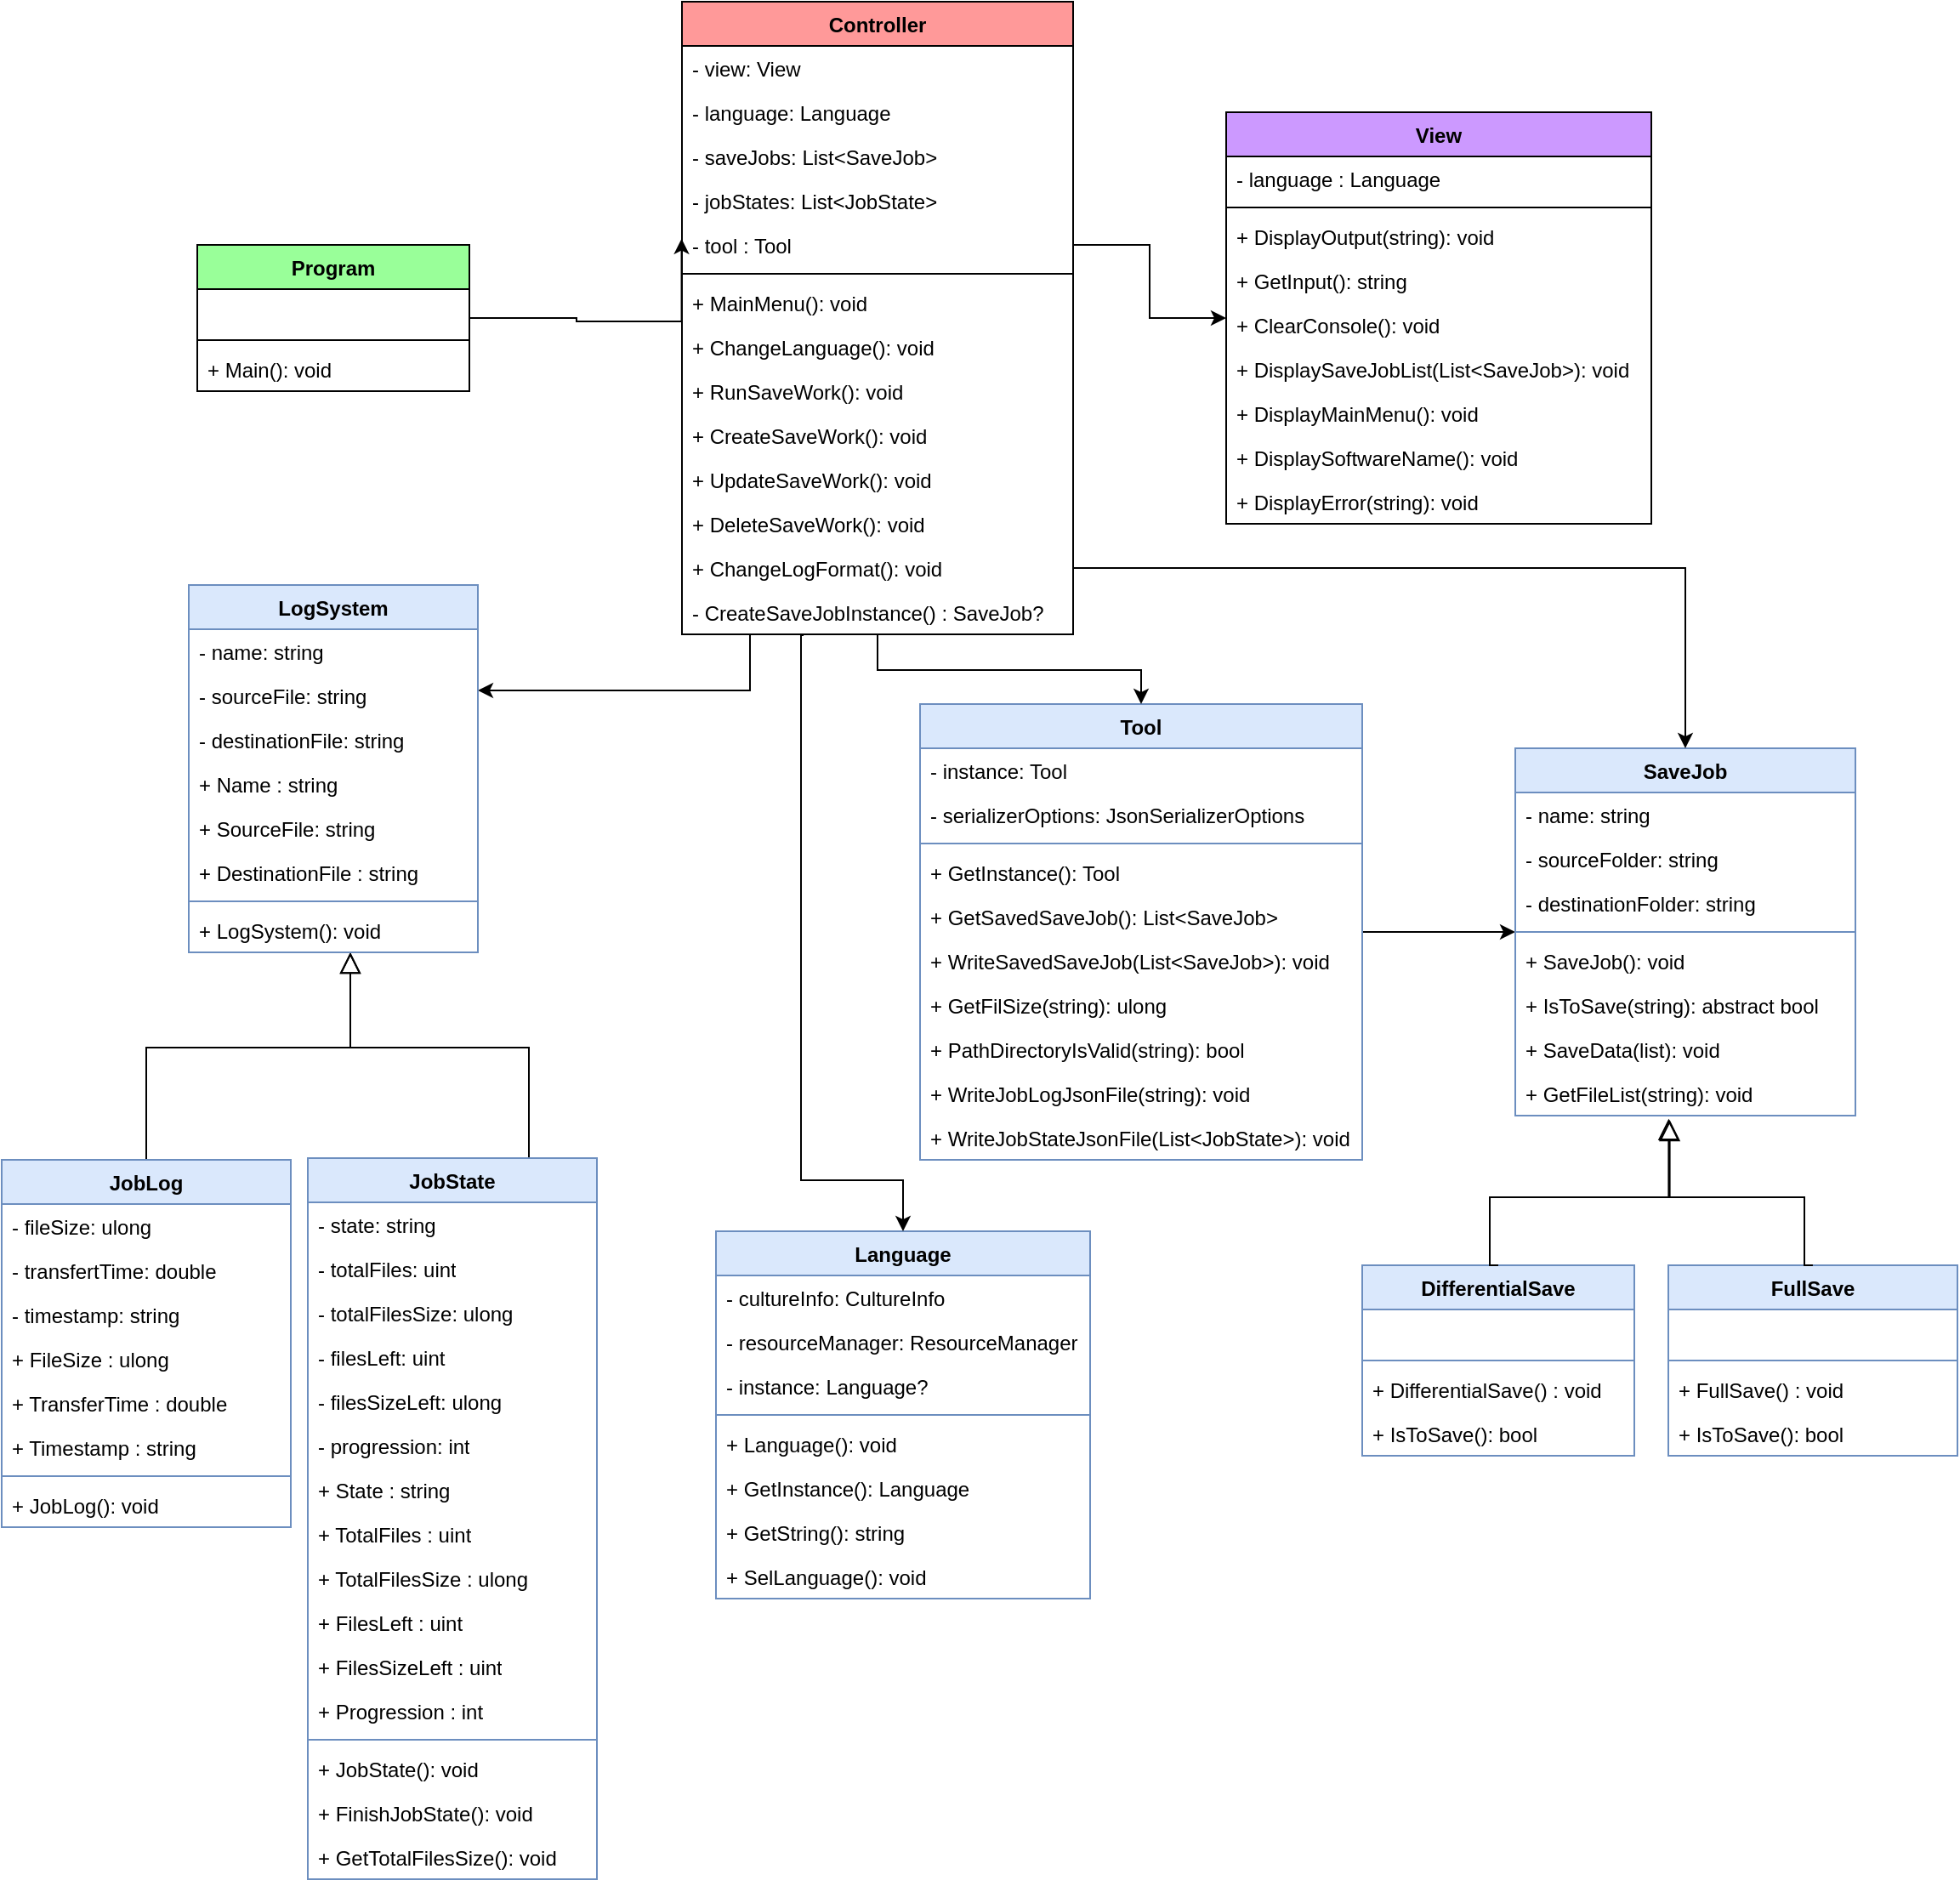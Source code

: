 <mxfile version="13.9.9" type="device"><diagram name="Page-1" id="JpAXCu7zVkkuIFzoFmwY"><mxGraphModel dx="1284" dy="2583" grid="1" gridSize="10" guides="1" tooltips="1" connect="1" arrows="1" fold="1" page="1" pageScale="1" pageWidth="850" pageHeight="1100" background="#ffffff" math="0" shadow="0"><root><mxCell id="0"/><mxCell id="1" parent="0"/><mxCell id="ZHurtE1o14573rXHyOl8-34" style="edgeStyle=orthogonalEdgeStyle;rounded=0;orthogonalLoop=1;jettySize=auto;html=1;" parent="1" source="9h0jhmqFwY3-lsfX3baY-117" target="9h0jhmqFwY3-lsfX3baY-132" edge="1"><mxGeometry relative="1" as="geometry"/></mxCell><mxCell id="9h0jhmqFwY3-lsfX3baY-117" value="Tool" style="swimlane;fontStyle=1;align=center;verticalAlign=top;childLayout=stackLayout;horizontal=1;startSize=26;horizontalStack=0;resizeParent=1;resizeParentMax=0;resizeLast=0;collapsible=1;marginBottom=0;whiteSpace=wrap;html=1;fillColor=#dae8fc;strokeColor=#6c8ebf;" parent="1" vertex="1"><mxGeometry x="20" y="-713" width="260" height="268" as="geometry"/></mxCell><mxCell id="9h0jhmqFwY3-lsfX3baY-118" value="- instance: Tool" style="text;strokeColor=none;fillColor=none;align=left;verticalAlign=top;spacingLeft=4;spacingRight=4;overflow=hidden;rotatable=0;points=[[0,0.5],[1,0.5]];portConstraint=eastwest;whiteSpace=wrap;html=1;" parent="9h0jhmqFwY3-lsfX3baY-117" vertex="1"><mxGeometry y="26" width="260" height="26" as="geometry"/></mxCell><mxCell id="RYi8Cet0vfq_ybAS0l3G-27" value="- serializerOptions: JsonSerializerOptions&amp;nbsp;" style="text;strokeColor=none;fillColor=none;align=left;verticalAlign=top;spacingLeft=4;spacingRight=4;overflow=hidden;rotatable=0;points=[[0,0.5],[1,0.5]];portConstraint=eastwest;whiteSpace=wrap;html=1;" parent="9h0jhmqFwY3-lsfX3baY-117" vertex="1"><mxGeometry y="52" width="260" height="26" as="geometry"/></mxCell><mxCell id="9h0jhmqFwY3-lsfX3baY-119" value="" style="line;strokeWidth=1;fillColor=none;align=left;verticalAlign=middle;spacingTop=-1;spacingLeft=3;spacingRight=3;rotatable=0;labelPosition=right;points=[];portConstraint=eastwest;strokeColor=inherit;" parent="9h0jhmqFwY3-lsfX3baY-117" vertex="1"><mxGeometry y="78" width="260" height="8" as="geometry"/></mxCell><mxCell id="KT8mGn1ej70-k_apB5Qg-15" value="+ GetInstance(): Tool" style="text;strokeColor=none;fillColor=none;align=left;verticalAlign=top;spacingLeft=4;spacingRight=4;overflow=hidden;rotatable=0;points=[[0,0.5],[1,0.5]];portConstraint=eastwest;whiteSpace=wrap;html=1;" parent="9h0jhmqFwY3-lsfX3baY-117" vertex="1"><mxGeometry y="86" width="260" height="26" as="geometry"/></mxCell><mxCell id="9h0jhmqFwY3-lsfX3baY-120" value="+ GetSavedSaveJob(): List&amp;lt;SaveJob&amp;gt;" style="text;strokeColor=none;fillColor=none;align=left;verticalAlign=top;spacingLeft=4;spacingRight=4;overflow=hidden;rotatable=0;points=[[0,0.5],[1,0.5]];portConstraint=eastwest;whiteSpace=wrap;html=1;" parent="9h0jhmqFwY3-lsfX3baY-117" vertex="1"><mxGeometry y="112" width="260" height="26" as="geometry"/></mxCell><mxCell id="RYi8Cet0vfq_ybAS0l3G-21" value="+ WriteSavedSaveJob(List&amp;lt;SaveJob&amp;gt;): void&amp;nbsp;" style="text;strokeColor=none;fillColor=none;align=left;verticalAlign=top;spacingLeft=4;spacingRight=4;overflow=hidden;rotatable=0;points=[[0,0.5],[1,0.5]];portConstraint=eastwest;whiteSpace=wrap;html=1;" parent="9h0jhmqFwY3-lsfX3baY-117" vertex="1"><mxGeometry y="138" width="260" height="26" as="geometry"/></mxCell><mxCell id="RYi8Cet0vfq_ybAS0l3G-25" value="+ GetFilSize(string): ulong" style="text;strokeColor=none;fillColor=none;align=left;verticalAlign=top;spacingLeft=4;spacingRight=4;overflow=hidden;rotatable=0;points=[[0,0.5],[1,0.5]];portConstraint=eastwest;whiteSpace=wrap;html=1;" parent="9h0jhmqFwY3-lsfX3baY-117" vertex="1"><mxGeometry y="164" width="260" height="26" as="geometry"/></mxCell><mxCell id="RYi8Cet0vfq_ybAS0l3G-28" value="+ PathDirectoryIsValid(string): bool" style="text;strokeColor=none;fillColor=none;align=left;verticalAlign=top;spacingLeft=4;spacingRight=4;overflow=hidden;rotatable=0;points=[[0,0.5],[1,0.5]];portConstraint=eastwest;whiteSpace=wrap;html=1;" parent="9h0jhmqFwY3-lsfX3baY-117" vertex="1"><mxGeometry y="190" width="260" height="26" as="geometry"/></mxCell><mxCell id="RYi8Cet0vfq_ybAS0l3G-26" value="+ WriteJobLogJsonFile(string): void" style="text;strokeColor=none;fillColor=none;align=left;verticalAlign=top;spacingLeft=4;spacingRight=4;overflow=hidden;rotatable=0;points=[[0,0.5],[1,0.5]];portConstraint=eastwest;whiteSpace=wrap;html=1;" parent="9h0jhmqFwY3-lsfX3baY-117" vertex="1"><mxGeometry y="216" width="260" height="26" as="geometry"/></mxCell><mxCell id="KT8mGn1ej70-k_apB5Qg-16" value="+ WriteJobStateJsonFile(List&amp;lt;JobState&amp;gt;): void" style="text;strokeColor=none;fillColor=none;align=left;verticalAlign=top;spacingLeft=4;spacingRight=4;overflow=hidden;rotatable=0;points=[[0,0.5],[1,0.5]];portConstraint=eastwest;whiteSpace=wrap;html=1;" parent="9h0jhmqFwY3-lsfX3baY-117" vertex="1"><mxGeometry y="242" width="260" height="26" as="geometry"/></mxCell><mxCell id="9h0jhmqFwY3-lsfX3baY-124" value="Language" style="swimlane;fontStyle=1;align=center;verticalAlign=top;childLayout=stackLayout;horizontal=1;startSize=26;horizontalStack=0;resizeParent=1;resizeParentMax=0;resizeLast=0;collapsible=1;marginBottom=0;whiteSpace=wrap;html=1;fillColor=#dae8fc;strokeColor=#6c8ebf;" parent="1" vertex="1"><mxGeometry x="-100" y="-403" width="220" height="216" as="geometry"/></mxCell><mxCell id="9h0jhmqFwY3-lsfX3baY-125" value="- cultureInfo: CultureInfo" style="text;strokeColor=none;fillColor=none;align=left;verticalAlign=top;spacingLeft=4;spacingRight=4;overflow=hidden;rotatable=0;points=[[0,0.5],[1,0.5]];portConstraint=eastwest;whiteSpace=wrap;html=1;" parent="9h0jhmqFwY3-lsfX3baY-124" vertex="1"><mxGeometry y="26" width="220" height="26" as="geometry"/></mxCell><mxCell id="RYi8Cet0vfq_ybAS0l3G-1" value="- resourceManager: ResourceManager" style="text;strokeColor=none;fillColor=none;align=left;verticalAlign=top;spacingLeft=4;spacingRight=4;overflow=hidden;rotatable=0;points=[[0,0.5],[1,0.5]];portConstraint=eastwest;whiteSpace=wrap;html=1;" parent="9h0jhmqFwY3-lsfX3baY-124" vertex="1"><mxGeometry y="52" width="220" height="26" as="geometry"/></mxCell><mxCell id="KT8mGn1ej70-k_apB5Qg-5" value="- instance: Language?" style="text;strokeColor=none;fillColor=none;align=left;verticalAlign=top;spacingLeft=4;spacingRight=4;overflow=hidden;rotatable=0;points=[[0,0.5],[1,0.5]];portConstraint=eastwest;whiteSpace=wrap;html=1;" parent="9h0jhmqFwY3-lsfX3baY-124" vertex="1"><mxGeometry y="78" width="220" height="26" as="geometry"/></mxCell><mxCell id="9h0jhmqFwY3-lsfX3baY-129" value="" style="line;strokeWidth=1;fillColor=none;align=left;verticalAlign=middle;spacingTop=-1;spacingLeft=3;spacingRight=3;rotatable=0;labelPosition=right;points=[];portConstraint=eastwest;strokeColor=inherit;" parent="9h0jhmqFwY3-lsfX3baY-124" vertex="1"><mxGeometry y="104" width="220" height="8" as="geometry"/></mxCell><mxCell id="9h0jhmqFwY3-lsfX3baY-130" value="+ Language(): void" style="text;strokeColor=none;fillColor=none;align=left;verticalAlign=top;spacingLeft=4;spacingRight=4;overflow=hidden;rotatable=0;points=[[0,0.5],[1,0.5]];portConstraint=eastwest;whiteSpace=wrap;html=1;" parent="9h0jhmqFwY3-lsfX3baY-124" vertex="1"><mxGeometry y="112" width="220" height="26" as="geometry"/></mxCell><mxCell id="KT8mGn1ej70-k_apB5Qg-6" value="+ GetInstance(): Language" style="text;strokeColor=none;fillColor=none;align=left;verticalAlign=top;spacingLeft=4;spacingRight=4;overflow=hidden;rotatable=0;points=[[0,0.5],[1,0.5]];portConstraint=eastwest;whiteSpace=wrap;html=1;" parent="9h0jhmqFwY3-lsfX3baY-124" vertex="1"><mxGeometry y="138" width="220" height="26" as="geometry"/></mxCell><mxCell id="9h0jhmqFwY3-lsfX3baY-131" value="+ GetString(): string" style="text;strokeColor=none;fillColor=none;align=left;verticalAlign=top;spacingLeft=4;spacingRight=4;overflow=hidden;rotatable=0;points=[[0,0.5],[1,0.5]];portConstraint=eastwest;whiteSpace=wrap;html=1;" parent="9h0jhmqFwY3-lsfX3baY-124" vertex="1"><mxGeometry y="164" width="220" height="26" as="geometry"/></mxCell><mxCell id="RYi8Cet0vfq_ybAS0l3G-2" value="+ SelLanguage(): void" style="text;strokeColor=none;fillColor=none;align=left;verticalAlign=top;spacingLeft=4;spacingRight=4;overflow=hidden;rotatable=0;points=[[0,0.5],[1,0.5]];portConstraint=eastwest;whiteSpace=wrap;html=1;" parent="9h0jhmqFwY3-lsfX3baY-124" vertex="1"><mxGeometry y="190" width="220" height="26" as="geometry"/></mxCell><mxCell id="9h0jhmqFwY3-lsfX3baY-132" value="SaveJob" style="swimlane;fontStyle=1;align=center;verticalAlign=top;childLayout=stackLayout;horizontal=1;startSize=26;horizontalStack=0;resizeParent=1;resizeParentMax=0;resizeLast=0;collapsible=1;marginBottom=0;whiteSpace=wrap;html=1;fillColor=#dae8fc;strokeColor=#6c8ebf;" parent="1" vertex="1"><mxGeometry x="370" y="-687" width="200" height="216" as="geometry"/></mxCell><mxCell id="9h0jhmqFwY3-lsfX3baY-133" value="- name: string" style="text;strokeColor=none;fillColor=none;align=left;verticalAlign=top;spacingLeft=4;spacingRight=4;overflow=hidden;rotatable=0;points=[[0,0.5],[1,0.5]];portConstraint=eastwest;whiteSpace=wrap;html=1;" parent="9h0jhmqFwY3-lsfX3baY-132" vertex="1"><mxGeometry y="26" width="200" height="26" as="geometry"/></mxCell><mxCell id="ZHurtE1o14573rXHyOl8-17" value="- sourceFolder: string" style="text;strokeColor=none;fillColor=none;align=left;verticalAlign=top;spacingLeft=4;spacingRight=4;overflow=hidden;rotatable=0;points=[[0,0.5],[1,0.5]];portConstraint=eastwest;whiteSpace=wrap;html=1;" parent="9h0jhmqFwY3-lsfX3baY-132" vertex="1"><mxGeometry y="52" width="200" height="26" as="geometry"/></mxCell><mxCell id="ZHurtE1o14573rXHyOl8-18" value="- destinationFolder: string" style="text;strokeColor=none;fillColor=none;align=left;verticalAlign=top;spacingLeft=4;spacingRight=4;overflow=hidden;rotatable=0;points=[[0,0.5],[1,0.5]];portConstraint=eastwest;whiteSpace=wrap;html=1;" parent="9h0jhmqFwY3-lsfX3baY-132" vertex="1"><mxGeometry y="78" width="200" height="26" as="geometry"/></mxCell><mxCell id="9h0jhmqFwY3-lsfX3baY-134" value="" style="line;strokeWidth=1;fillColor=none;align=left;verticalAlign=middle;spacingTop=-1;spacingLeft=3;spacingRight=3;rotatable=0;labelPosition=right;points=[];portConstraint=eastwest;strokeColor=inherit;" parent="9h0jhmqFwY3-lsfX3baY-132" vertex="1"><mxGeometry y="104" width="200" height="8" as="geometry"/></mxCell><mxCell id="KT8mGn1ej70-k_apB5Qg-9" value="+ SaveJob(): void" style="text;strokeColor=none;fillColor=none;align=left;verticalAlign=top;spacingLeft=4;spacingRight=4;overflow=hidden;rotatable=0;points=[[0,0.5],[1,0.5]];portConstraint=eastwest;whiteSpace=wrap;html=1;" parent="9h0jhmqFwY3-lsfX3baY-132" vertex="1"><mxGeometry y="112" width="200" height="26" as="geometry"/></mxCell><mxCell id="KT8mGn1ej70-k_apB5Qg-10" value="+ IsToSave(string): abstract bool" style="text;strokeColor=none;fillColor=none;align=left;verticalAlign=top;spacingLeft=4;spacingRight=4;overflow=hidden;rotatable=0;points=[[0,0.5],[1,0.5]];portConstraint=eastwest;whiteSpace=wrap;html=1;" parent="9h0jhmqFwY3-lsfX3baY-132" vertex="1"><mxGeometry y="138" width="200" height="26" as="geometry"/></mxCell><mxCell id="9h0jhmqFwY3-lsfX3baY-135" value="+ SaveData(list): void" style="text;strokeColor=none;fillColor=none;align=left;verticalAlign=top;spacingLeft=4;spacingRight=4;overflow=hidden;rotatable=0;points=[[0,0.5],[1,0.5]];portConstraint=eastwest;whiteSpace=wrap;html=1;" parent="9h0jhmqFwY3-lsfX3baY-132" vertex="1"><mxGeometry y="164" width="200" height="26" as="geometry"/></mxCell><mxCell id="RYi8Cet0vfq_ybAS0l3G-22" value="+ GetFileList(string): void" style="text;strokeColor=none;fillColor=none;align=left;verticalAlign=top;spacingLeft=4;spacingRight=4;overflow=hidden;rotatable=0;points=[[0,0.5],[1,0.5]];portConstraint=eastwest;whiteSpace=wrap;html=1;" parent="9h0jhmqFwY3-lsfX3baY-132" vertex="1"><mxGeometry y="190" width="200" height="26" as="geometry"/></mxCell><mxCell id="9h0jhmqFwY3-lsfX3baY-137" value="FullSave" style="swimlane;fontStyle=1;align=center;verticalAlign=top;childLayout=stackLayout;horizontal=1;startSize=26;horizontalStack=0;resizeParent=1;resizeParentMax=0;resizeLast=0;collapsible=1;marginBottom=0;whiteSpace=wrap;html=1;fillColor=#dae8fc;strokeColor=#6c8ebf;" parent="1" vertex="1"><mxGeometry x="460" y="-383" width="170" height="112" as="geometry"/></mxCell><mxCell id="9h0jhmqFwY3-lsfX3baY-138" value="&amp;nbsp;" style="text;strokeColor=none;fillColor=none;align=left;verticalAlign=top;spacingLeft=4;spacingRight=4;overflow=hidden;rotatable=0;points=[[0,0.5],[1,0.5]];portConstraint=eastwest;whiteSpace=wrap;html=1;" parent="9h0jhmqFwY3-lsfX3baY-137" vertex="1"><mxGeometry y="26" width="170" height="26" as="geometry"/></mxCell><mxCell id="9h0jhmqFwY3-lsfX3baY-139" value="" style="line;strokeWidth=1;fillColor=none;align=left;verticalAlign=middle;spacingTop=-1;spacingLeft=3;spacingRight=3;rotatable=0;labelPosition=right;points=[];portConstraint=eastwest;strokeColor=inherit;" parent="9h0jhmqFwY3-lsfX3baY-137" vertex="1"><mxGeometry y="52" width="170" height="8" as="geometry"/></mxCell><mxCell id="Dq3voQ-f2qxmG9VXODsu-20" value="&lt;div&gt;+ FullSave() : void&lt;/div&gt;&lt;div&gt;&lt;br&gt;&lt;/div&gt;" style="text;strokeColor=none;fillColor=none;align=left;verticalAlign=top;spacingLeft=4;spacingRight=4;overflow=hidden;rotatable=0;points=[[0,0.5],[1,0.5]];portConstraint=eastwest;whiteSpace=wrap;html=1;" parent="9h0jhmqFwY3-lsfX3baY-137" vertex="1"><mxGeometry y="60" width="170" height="26" as="geometry"/></mxCell><mxCell id="9h0jhmqFwY3-lsfX3baY-140" value="+ IsToSave(): bool" style="text;strokeColor=none;fillColor=none;align=left;verticalAlign=top;spacingLeft=4;spacingRight=4;overflow=hidden;rotatable=0;points=[[0,0.5],[1,0.5]];portConstraint=eastwest;whiteSpace=wrap;html=1;" parent="9h0jhmqFwY3-lsfX3baY-137" vertex="1"><mxGeometry y="86" width="170" height="26" as="geometry"/></mxCell><mxCell id="9h0jhmqFwY3-lsfX3baY-142" value="DifferentialSave" style="swimlane;fontStyle=1;align=center;verticalAlign=top;childLayout=stackLayout;horizontal=1;startSize=26;horizontalStack=0;resizeParent=1;resizeParentMax=0;resizeLast=0;collapsible=1;marginBottom=0;whiteSpace=wrap;html=1;fillColor=#dae8fc;strokeColor=#6c8ebf;" parent="1" vertex="1"><mxGeometry x="280" y="-383" width="160" height="112" as="geometry"/></mxCell><mxCell id="9h0jhmqFwY3-lsfX3baY-143" value="&amp;nbsp;" style="text;strokeColor=none;fillColor=none;align=left;verticalAlign=top;spacingLeft=4;spacingRight=4;overflow=hidden;rotatable=0;points=[[0,0.5],[1,0.5]];portConstraint=eastwest;whiteSpace=wrap;html=1;" parent="9h0jhmqFwY3-lsfX3baY-142" vertex="1"><mxGeometry y="26" width="160" height="26" as="geometry"/></mxCell><mxCell id="9h0jhmqFwY3-lsfX3baY-144" value="" style="line;strokeWidth=1;fillColor=none;align=left;verticalAlign=middle;spacingTop=-1;spacingLeft=3;spacingRight=3;rotatable=0;labelPosition=right;points=[];portConstraint=eastwest;strokeColor=inherit;" parent="9h0jhmqFwY3-lsfX3baY-142" vertex="1"><mxGeometry y="52" width="160" height="8" as="geometry"/></mxCell><mxCell id="9h0jhmqFwY3-lsfX3baY-145" value="+ DifferentialSave() : void" style="text;strokeColor=none;fillColor=none;align=left;verticalAlign=top;spacingLeft=4;spacingRight=4;overflow=hidden;rotatable=0;points=[[0,0.5],[1,0.5]];portConstraint=eastwest;whiteSpace=wrap;html=1;" parent="9h0jhmqFwY3-lsfX3baY-142" vertex="1"><mxGeometry y="60" width="160" height="26" as="geometry"/></mxCell><mxCell id="Dq3voQ-f2qxmG9VXODsu-19" value="&lt;div&gt;+ IsToSave(): bool&lt;/div&gt;&lt;div&gt;&lt;br&gt;&lt;/div&gt;" style="text;strokeColor=none;fillColor=none;align=left;verticalAlign=top;spacingLeft=4;spacingRight=4;overflow=hidden;rotatable=0;points=[[0,0.5],[1,0.5]];portConstraint=eastwest;whiteSpace=wrap;html=1;" parent="9h0jhmqFwY3-lsfX3baY-142" vertex="1"><mxGeometry y="86" width="160" height="26" as="geometry"/></mxCell><mxCell id="bLT5UuK0KG6Zp09oL5yO-37" style="edgeStyle=orthogonalEdgeStyle;rounded=0;orthogonalLoop=1;jettySize=auto;html=1;exitX=0.311;exitY=1.019;exitDx=0;exitDy=0;exitPerimeter=0;" parent="1" edge="1" source="-jkrfkYpM-x2c2Jm4lgo-16"><mxGeometry relative="1" as="geometry"><Array as="points"><mxPoint x="-50" y="-753"/><mxPoint x="-50" y="-433"/><mxPoint x="10" y="-433"/><mxPoint x="10" y="-403"/></Array><mxPoint x="-50" y="-730" as="sourcePoint"/><mxPoint x="10" y="-403" as="targetPoint"/></mxGeometry></mxCell><mxCell id="ZHurtE1o14573rXHyOl8-22" style="edgeStyle=orthogonalEdgeStyle;rounded=0;orthogonalLoop=1;jettySize=auto;html=1;entryX=0.5;entryY=0;entryDx=0;entryDy=0;exitX=1;exitY=0.5;exitDx=0;exitDy=0;" parent="1" source="-jkrfkYpM-x2c2Jm4lgo-1" target="9h0jhmqFwY3-lsfX3baY-132" edge="1"><mxGeometry relative="1" as="geometry"><Array as="points"><mxPoint x="470" y="-793"/></Array><mxPoint y="-775" as="sourcePoint"/><mxPoint x="430" y="-723" as="targetPoint"/></mxGeometry></mxCell><mxCell id="ZHurtE1o14573rXHyOl8-31" style="edgeStyle=orthogonalEdgeStyle;rounded=0;orthogonalLoop=1;jettySize=auto;html=1;" parent="1" source="bLT5UuK0KG6Zp09oL5yO-6" target="bLT5UuK0KG6Zp09oL5yO-38" edge="1"><mxGeometry relative="1" as="geometry"><Array as="points"><mxPoint x="-80" y="-721"/></Array></mxGeometry></mxCell><mxCell id="RYi8Cet0vfq_ybAS0l3G-30" style="edgeStyle=orthogonalEdgeStyle;rounded=0;orthogonalLoop=1;jettySize=auto;html=1;exitX=1;exitY=0.5;exitDx=0;exitDy=0;" parent="1" source="Dq3voQ-f2qxmG9VXODsu-2" target="bLT5UuK0KG6Zp09oL5yO-10" edge="1"><mxGeometry relative="1" as="geometry"/></mxCell><mxCell id="bLT5UuK0KG6Zp09oL5yO-6" value="Controller" style="swimlane;fontStyle=1;align=center;verticalAlign=top;childLayout=stackLayout;horizontal=1;startSize=26;horizontalStack=0;resizeParent=1;resizeParentMax=0;resizeLast=0;collapsible=1;marginBottom=0;whiteSpace=wrap;html=1;fillColor=#FF9999;" parent="1" vertex="1"><mxGeometry x="-120" y="-1126" width="230" height="372" as="geometry"/></mxCell><mxCell id="bLT5UuK0KG6Zp09oL5yO-7" value="- view: View" style="text;strokeColor=none;fillColor=none;align=left;verticalAlign=top;spacingLeft=4;spacingRight=4;overflow=hidden;rotatable=0;points=[[0,0.5],[1,0.5]];portConstraint=eastwest;whiteSpace=wrap;html=1;" parent="bLT5UuK0KG6Zp09oL5yO-6" vertex="1"><mxGeometry y="26" width="230" height="26" as="geometry"/></mxCell><mxCell id="RYi8Cet0vfq_ybAS0l3G-4" value="- language: Language" style="text;strokeColor=none;fillColor=none;align=left;verticalAlign=top;spacingLeft=4;spacingRight=4;overflow=hidden;rotatable=0;points=[[0,0.5],[1,0.5]];portConstraint=eastwest;whiteSpace=wrap;html=1;" parent="bLT5UuK0KG6Zp09oL5yO-6" vertex="1"><mxGeometry y="52" width="230" height="26" as="geometry"/></mxCell><mxCell id="RYi8Cet0vfq_ybAS0l3G-16" value="- saveJobs: List&amp;lt;SaveJob&amp;gt;" style="text;strokeColor=none;fillColor=none;align=left;verticalAlign=top;spacingLeft=4;spacingRight=4;overflow=hidden;rotatable=0;points=[[0,0.5],[1,0.5]];portConstraint=eastwest;whiteSpace=wrap;html=1;" parent="bLT5UuK0KG6Zp09oL5yO-6" vertex="1"><mxGeometry y="78" width="230" height="26" as="geometry"/></mxCell><mxCell id="KT8mGn1ej70-k_apB5Qg-20" value="- jobStates: List&amp;lt;JobState&amp;gt;" style="text;strokeColor=none;fillColor=none;align=left;verticalAlign=top;spacingLeft=4;spacingRight=4;overflow=hidden;rotatable=0;points=[[0,0.5],[1,0.5]];portConstraint=eastwest;whiteSpace=wrap;html=1;" parent="bLT5UuK0KG6Zp09oL5yO-6" vertex="1"><mxGeometry y="104" width="230" height="26" as="geometry"/></mxCell><mxCell id="Dq3voQ-f2qxmG9VXODsu-2" value="- tool : Tool" style="text;strokeColor=none;fillColor=none;align=left;verticalAlign=top;spacingLeft=4;spacingRight=4;overflow=hidden;rotatable=0;points=[[0,0.5],[1,0.5]];portConstraint=eastwest;whiteSpace=wrap;html=1;" parent="bLT5UuK0KG6Zp09oL5yO-6" vertex="1"><mxGeometry y="130" width="230" height="26" as="geometry"/></mxCell><mxCell id="bLT5UuK0KG6Zp09oL5yO-8" value="" style="line;strokeWidth=1;fillColor=none;align=left;verticalAlign=middle;spacingTop=-1;spacingLeft=3;spacingRight=3;rotatable=0;labelPosition=right;points=[];portConstraint=eastwest;strokeColor=inherit;" parent="bLT5UuK0KG6Zp09oL5yO-6" vertex="1"><mxGeometry y="156" width="230" height="8" as="geometry"/></mxCell><mxCell id="bLT5UuK0KG6Zp09oL5yO-9" value="+ MainMenu(): void" style="text;strokeColor=none;fillColor=none;align=left;verticalAlign=top;spacingLeft=4;spacingRight=4;overflow=hidden;rotatable=0;points=[[0,0.5],[1,0.5]];portConstraint=eastwest;whiteSpace=wrap;html=1;" parent="bLT5UuK0KG6Zp09oL5yO-6" vertex="1"><mxGeometry y="164" width="230" height="26" as="geometry"/></mxCell><mxCell id="bLT5UuK0KG6Zp09oL5yO-18" value="+ ChangeLanguage(): void" style="text;strokeColor=none;fillColor=none;align=left;verticalAlign=top;spacingLeft=4;spacingRight=4;overflow=hidden;rotatable=0;points=[[0,0.5],[1,0.5]];portConstraint=eastwest;whiteSpace=wrap;html=1;" parent="bLT5UuK0KG6Zp09oL5yO-6" vertex="1"><mxGeometry y="190" width="230" height="26" as="geometry"/></mxCell><mxCell id="bLT5UuK0KG6Zp09oL5yO-22" value="+ RunSaveWork(): void" style="text;strokeColor=none;fillColor=none;align=left;verticalAlign=top;spacingLeft=4;spacingRight=4;overflow=hidden;rotatable=0;points=[[0,0.5],[1,0.5]];portConstraint=eastwest;whiteSpace=wrap;html=1;" parent="bLT5UuK0KG6Zp09oL5yO-6" vertex="1"><mxGeometry y="216" width="230" height="26" as="geometry"/></mxCell><mxCell id="bLT5UuK0KG6Zp09oL5yO-19" value="+ CreateSaveWork(): void" style="text;strokeColor=none;fillColor=none;align=left;verticalAlign=top;spacingLeft=4;spacingRight=4;overflow=hidden;rotatable=0;points=[[0,0.5],[1,0.5]];portConstraint=eastwest;whiteSpace=wrap;html=1;" parent="bLT5UuK0KG6Zp09oL5yO-6" vertex="1"><mxGeometry y="242" width="230" height="26" as="geometry"/></mxCell><mxCell id="bLT5UuK0KG6Zp09oL5yO-20" value="+ UpdateSaveWork(): void" style="text;strokeColor=none;fillColor=none;align=left;verticalAlign=top;spacingLeft=4;spacingRight=4;overflow=hidden;rotatable=0;points=[[0,0.5],[1,0.5]];portConstraint=eastwest;whiteSpace=wrap;html=1;" parent="bLT5UuK0KG6Zp09oL5yO-6" vertex="1"><mxGeometry y="268" width="230" height="26" as="geometry"/></mxCell><mxCell id="bLT5UuK0KG6Zp09oL5yO-21" value="+ DeleteSaveWork(): void" style="text;strokeColor=none;fillColor=none;align=left;verticalAlign=top;spacingLeft=4;spacingRight=4;overflow=hidden;rotatable=0;points=[[0,0.5],[1,0.5]];portConstraint=eastwest;whiteSpace=wrap;html=1;" parent="bLT5UuK0KG6Zp09oL5yO-6" vertex="1"><mxGeometry y="294" width="230" height="26" as="geometry"/></mxCell><mxCell id="-jkrfkYpM-x2c2Jm4lgo-1" value="+ ChangeLogFormat(): void" style="text;strokeColor=none;fillColor=none;align=left;verticalAlign=top;spacingLeft=4;spacingRight=4;overflow=hidden;rotatable=0;points=[[0,0.5],[1,0.5]];portConstraint=eastwest;whiteSpace=wrap;html=1;" vertex="1" parent="bLT5UuK0KG6Zp09oL5yO-6"><mxGeometry y="320" width="230" height="26" as="geometry"/></mxCell><mxCell id="-jkrfkYpM-x2c2Jm4lgo-16" value="- CreateSaveJobInstance() : SaveJob?" style="text;strokeColor=none;fillColor=none;align=left;verticalAlign=top;spacingLeft=4;spacingRight=4;overflow=hidden;rotatable=0;points=[[0,0.5],[1,0.5]];portConstraint=eastwest;whiteSpace=wrap;html=1;" vertex="1" parent="bLT5UuK0KG6Zp09oL5yO-6"><mxGeometry y="346" width="230" height="26" as="geometry"/></mxCell><mxCell id="bLT5UuK0KG6Zp09oL5yO-10" value="View" style="swimlane;fontStyle=1;align=center;verticalAlign=top;childLayout=stackLayout;horizontal=1;startSize=26;horizontalStack=0;resizeParent=1;resizeParentMax=0;resizeLast=0;collapsible=1;marginBottom=0;whiteSpace=wrap;html=1;fillColor=#CC99FF;" parent="1" vertex="1"><mxGeometry x="200" y="-1061" width="250" height="242" as="geometry"><mxRectangle x="600" y="520" width="70" height="30" as="alternateBounds"/></mxGeometry></mxCell><mxCell id="Dq3voQ-f2qxmG9VXODsu-3" value="- language : Language" style="text;strokeColor=none;fillColor=none;align=left;verticalAlign=top;spacingLeft=4;spacingRight=4;overflow=hidden;rotatable=0;points=[[0,0.5],[1,0.5]];portConstraint=eastwest;whiteSpace=wrap;html=1;" parent="bLT5UuK0KG6Zp09oL5yO-10" vertex="1"><mxGeometry y="26" width="250" height="26" as="geometry"/></mxCell><mxCell id="bLT5UuK0KG6Zp09oL5yO-12" value="" style="line;strokeWidth=1;fillColor=none;align=left;verticalAlign=middle;spacingTop=-1;spacingLeft=3;spacingRight=3;rotatable=0;labelPosition=right;points=[];portConstraint=eastwest;strokeColor=inherit;" parent="bLT5UuK0KG6Zp09oL5yO-10" vertex="1"><mxGeometry y="52" width="250" height="8" as="geometry"/></mxCell><mxCell id="bLT5UuK0KG6Zp09oL5yO-13" value="+ DisplayOutput(string): void" style="text;strokeColor=none;fillColor=none;align=left;verticalAlign=top;spacingLeft=4;spacingRight=4;overflow=hidden;rotatable=0;points=[[0,0.5],[1,0.5]];portConstraint=eastwest;whiteSpace=wrap;html=1;" parent="bLT5UuK0KG6Zp09oL5yO-10" vertex="1"><mxGeometry y="60" width="250" height="26" as="geometry"/></mxCell><mxCell id="bLT5UuK0KG6Zp09oL5yO-14" value="+ GetInput(): string" style="text;strokeColor=none;fillColor=none;align=left;verticalAlign=top;spacingLeft=4;spacingRight=4;overflow=hidden;rotatable=0;points=[[0,0.5],[1,0.5]];portConstraint=eastwest;whiteSpace=wrap;html=1;" parent="bLT5UuK0KG6Zp09oL5yO-10" vertex="1"><mxGeometry y="86" width="250" height="26" as="geometry"/></mxCell><mxCell id="bLT5UuK0KG6Zp09oL5yO-15" value="+ ClearConsole(): void" style="text;strokeColor=none;fillColor=none;align=left;verticalAlign=top;spacingLeft=4;spacingRight=4;overflow=hidden;rotatable=0;points=[[0,0.5],[1,0.5]];portConstraint=eastwest;whiteSpace=wrap;html=1;" parent="bLT5UuK0KG6Zp09oL5yO-10" vertex="1"><mxGeometry y="112" width="250" height="26" as="geometry"/></mxCell><mxCell id="RYi8Cet0vfq_ybAS0l3G-3" value="+ DisplaySaveJobList(List&amp;lt;SaveJob&amp;gt;): void" style="text;strokeColor=none;fillColor=none;align=left;verticalAlign=top;spacingLeft=4;spacingRight=4;overflow=hidden;rotatable=0;points=[[0,0.5],[1,0.5]];portConstraint=eastwest;whiteSpace=wrap;html=1;" parent="bLT5UuK0KG6Zp09oL5yO-10" vertex="1"><mxGeometry y="138" width="250" height="26" as="geometry"/></mxCell><mxCell id="KT8mGn1ej70-k_apB5Qg-17" value="+ DisplayMainMenu(): void" style="text;strokeColor=none;fillColor=none;align=left;verticalAlign=top;spacingLeft=4;spacingRight=4;overflow=hidden;rotatable=0;points=[[0,0.5],[1,0.5]];portConstraint=eastwest;whiteSpace=wrap;html=1;" parent="bLT5UuK0KG6Zp09oL5yO-10" vertex="1"><mxGeometry y="164" width="250" height="26" as="geometry"/></mxCell><mxCell id="KT8mGn1ej70-k_apB5Qg-18" value="+ DisplaySoftwareName(): void" style="text;strokeColor=none;fillColor=none;align=left;verticalAlign=top;spacingLeft=4;spacingRight=4;overflow=hidden;rotatable=0;points=[[0,0.5],[1,0.5]];portConstraint=eastwest;whiteSpace=wrap;html=1;" parent="bLT5UuK0KG6Zp09oL5yO-10" vertex="1"><mxGeometry y="190" width="250" height="26" as="geometry"/></mxCell><mxCell id="KT8mGn1ej70-k_apB5Qg-19" value="+ DisplayError(string): void" style="text;strokeColor=none;fillColor=none;align=left;verticalAlign=top;spacingLeft=4;spacingRight=4;overflow=hidden;rotatable=0;points=[[0,0.5],[1,0.5]];portConstraint=eastwest;whiteSpace=wrap;html=1;" parent="bLT5UuK0KG6Zp09oL5yO-10" vertex="1"><mxGeometry y="216" width="250" height="26" as="geometry"/></mxCell><mxCell id="bLT5UuK0KG6Zp09oL5yO-46" style="endArrow=block;endSize=10;endFill=0;html=1;rounded=0;edgeStyle=orthogonalEdgeStyle;exitX=0.5;exitY=0;exitDx=0;exitDy=0;" parent="1" edge="1" source="bLT5UuK0KG6Zp09oL5yO-23"><mxGeometry relative="1" as="geometry"><Array as="points"><mxPoint x="-435" y="-511"/><mxPoint x="-315" y="-511"/></Array><mxPoint x="-420" y="-440" as="sourcePoint"/><mxPoint x="-315" y="-567" as="targetPoint"/></mxGeometry></mxCell><mxCell id="bLT5UuK0KG6Zp09oL5yO-23" value="JobLog" style="swimlane;fontStyle=1;align=center;verticalAlign=top;childLayout=stackLayout;horizontal=1;startSize=26;horizontalStack=0;resizeParent=1;resizeParentMax=0;resizeLast=0;collapsible=1;marginBottom=0;whiteSpace=wrap;html=1;fillColor=#dae8fc;strokeColor=#6c8ebf;" parent="1" vertex="1"><mxGeometry x="-520" y="-445" width="170" height="216" as="geometry"><mxRectangle x="-510" y="665" width="70" height="30" as="alternateBounds"/></mxGeometry></mxCell><mxCell id="bLT5UuK0KG6Zp09oL5yO-24" value="- fileSize: ulong" style="text;strokeColor=none;fillColor=none;align=left;verticalAlign=top;spacingLeft=4;spacingRight=4;overflow=hidden;rotatable=0;points=[[0,0.5],[1,0.5]];portConstraint=eastwest;whiteSpace=wrap;html=1;" parent="bLT5UuK0KG6Zp09oL5yO-23" vertex="1"><mxGeometry y="26" width="170" height="26" as="geometry"/></mxCell><mxCell id="ZHurtE1o14573rXHyOl8-5" value="- transfertTime: double" style="text;strokeColor=none;fillColor=none;align=left;verticalAlign=top;spacingLeft=4;spacingRight=4;overflow=hidden;rotatable=0;points=[[0,0.5],[1,0.5]];portConstraint=eastwest;whiteSpace=wrap;html=1;" parent="bLT5UuK0KG6Zp09oL5yO-23" vertex="1"><mxGeometry y="52" width="170" height="26" as="geometry"/></mxCell><mxCell id="KT8mGn1ej70-k_apB5Qg-2" value="- timestamp: string" style="text;strokeColor=none;fillColor=none;align=left;verticalAlign=top;spacingLeft=4;spacingRight=4;overflow=hidden;rotatable=0;points=[[0,0.5],[1,0.5]];portConstraint=eastwest;whiteSpace=wrap;html=1;" parent="bLT5UuK0KG6Zp09oL5yO-23" vertex="1"><mxGeometry y="78" width="170" height="26" as="geometry"/></mxCell><mxCell id="Dq3voQ-f2qxmG9VXODsu-7" value="+ FileSize : ulong" style="text;strokeColor=none;fillColor=none;align=left;verticalAlign=top;spacingLeft=4;spacingRight=4;overflow=hidden;rotatable=0;points=[[0,0.5],[1,0.5]];portConstraint=eastwest;whiteSpace=wrap;html=1;" parent="bLT5UuK0KG6Zp09oL5yO-23" vertex="1"><mxGeometry y="104" width="170" height="26" as="geometry"/></mxCell><mxCell id="Dq3voQ-f2qxmG9VXODsu-8" value="+ TransferTime : double" style="text;strokeColor=none;fillColor=none;align=left;verticalAlign=top;spacingLeft=4;spacingRight=4;overflow=hidden;rotatable=0;points=[[0,0.5],[1,0.5]];portConstraint=eastwest;whiteSpace=wrap;html=1;" parent="bLT5UuK0KG6Zp09oL5yO-23" vertex="1"><mxGeometry y="130" width="170" height="26" as="geometry"/></mxCell><mxCell id="Dq3voQ-f2qxmG9VXODsu-9" value="+ Timestamp : string" style="text;strokeColor=none;fillColor=none;align=left;verticalAlign=top;spacingLeft=4;spacingRight=4;overflow=hidden;rotatable=0;points=[[0,0.5],[1,0.5]];portConstraint=eastwest;whiteSpace=wrap;html=1;" parent="bLT5UuK0KG6Zp09oL5yO-23" vertex="1"><mxGeometry y="156" width="170" height="26" as="geometry"/></mxCell><mxCell id="bLT5UuK0KG6Zp09oL5yO-25" value="" style="line;strokeWidth=1;fillColor=none;align=left;verticalAlign=middle;spacingTop=-1;spacingLeft=3;spacingRight=3;rotatable=0;labelPosition=right;points=[];portConstraint=eastwest;strokeColor=inherit;" parent="bLT5UuK0KG6Zp09oL5yO-23" vertex="1"><mxGeometry y="182" width="170" height="8" as="geometry"/></mxCell><mxCell id="bLT5UuK0KG6Zp09oL5yO-26" value="+ JobLog(): void" style="text;strokeColor=none;fillColor=none;align=left;verticalAlign=top;spacingLeft=4;spacingRight=4;overflow=hidden;rotatable=0;points=[[0,0.5],[1,0.5]];portConstraint=eastwest;whiteSpace=wrap;html=1;" parent="bLT5UuK0KG6Zp09oL5yO-23" vertex="1"><mxGeometry y="190" width="170" height="26" as="geometry"/></mxCell><mxCell id="bLT5UuK0KG6Zp09oL5yO-47" style="endArrow=block;endSize=10;endFill=0;html=1;rounded=0;edgeStyle=orthogonalEdgeStyle;exitX=0.5;exitY=0;exitDx=0;exitDy=0;" parent="1" edge="1"><mxGeometry relative="1" as="geometry"><Array as="points"><mxPoint x="-210" y="-446"/><mxPoint x="-210" y="-511"/><mxPoint x="-315" y="-511"/></Array><mxPoint x="-250" y="-446" as="sourcePoint"/><mxPoint x="-315" y="-567" as="targetPoint"/></mxGeometry></mxCell><mxCell id="bLT5UuK0KG6Zp09oL5yO-31" value="JobState" style="swimlane;fontStyle=1;align=center;verticalAlign=top;childLayout=stackLayout;horizontal=1;startSize=26;horizontalStack=0;resizeParent=1;resizeParentMax=0;resizeLast=0;collapsible=1;marginBottom=0;whiteSpace=wrap;html=1;fillColor=#dae8fc;strokeColor=#6c8ebf;" parent="1" vertex="1"><mxGeometry x="-340" y="-446" width="170" height="424" as="geometry"><mxRectangle x="600" y="520" width="70" height="30" as="alternateBounds"/></mxGeometry></mxCell><mxCell id="bLT5UuK0KG6Zp09oL5yO-32" value="- state: string" style="text;strokeColor=none;fillColor=none;align=left;verticalAlign=top;spacingLeft=4;spacingRight=4;overflow=hidden;rotatable=0;points=[[0,0.5],[1,0.5]];portConstraint=eastwest;whiteSpace=wrap;html=1;" parent="bLT5UuK0KG6Zp09oL5yO-31" vertex="1"><mxGeometry y="26" width="170" height="26" as="geometry"/></mxCell><mxCell id="ZHurtE1o14573rXHyOl8-8" value="- totalFiles: uint" style="text;strokeColor=none;fillColor=none;align=left;verticalAlign=top;spacingLeft=4;spacingRight=4;overflow=hidden;rotatable=0;points=[[0,0.5],[1,0.5]];portConstraint=eastwest;whiteSpace=wrap;html=1;" parent="bLT5UuK0KG6Zp09oL5yO-31" vertex="1"><mxGeometry y="52" width="170" height="26" as="geometry"/></mxCell><mxCell id="ZHurtE1o14573rXHyOl8-9" value="- totalFilesSize: ulong" style="text;strokeColor=none;fillColor=none;align=left;verticalAlign=top;spacingLeft=4;spacingRight=4;overflow=hidden;rotatable=0;points=[[0,0.5],[1,0.5]];portConstraint=eastwest;whiteSpace=wrap;html=1;" parent="bLT5UuK0KG6Zp09oL5yO-31" vertex="1"><mxGeometry y="78" width="170" height="26" as="geometry"/></mxCell><mxCell id="ZHurtE1o14573rXHyOl8-10" value="- filesLeft: uint" style="text;strokeColor=none;fillColor=none;align=left;verticalAlign=top;spacingLeft=4;spacingRight=4;overflow=hidden;rotatable=0;points=[[0,0.5],[1,0.5]];portConstraint=eastwest;whiteSpace=wrap;html=1;" parent="bLT5UuK0KG6Zp09oL5yO-31" vertex="1"><mxGeometry y="104" width="170" height="26" as="geometry"/></mxCell><mxCell id="ZHurtE1o14573rXHyOl8-11" value="- filesSizeLeft: ulong" style="text;strokeColor=none;fillColor=none;align=left;verticalAlign=top;spacingLeft=4;spacingRight=4;overflow=hidden;rotatable=0;points=[[0,0.5],[1,0.5]];portConstraint=eastwest;whiteSpace=wrap;html=1;" parent="bLT5UuK0KG6Zp09oL5yO-31" vertex="1"><mxGeometry y="130" width="170" height="26" as="geometry"/></mxCell><mxCell id="KT8mGn1ej70-k_apB5Qg-3" value="- progression: int" style="text;strokeColor=none;fillColor=none;align=left;verticalAlign=top;spacingLeft=4;spacingRight=4;overflow=hidden;rotatable=0;points=[[0,0.5],[1,0.5]];portConstraint=eastwest;whiteSpace=wrap;html=1;" parent="bLT5UuK0KG6Zp09oL5yO-31" vertex="1"><mxGeometry y="156" width="170" height="26" as="geometry"/></mxCell><mxCell id="Dq3voQ-f2qxmG9VXODsu-11" value="+ State : string" style="text;strokeColor=none;fillColor=none;align=left;verticalAlign=top;spacingLeft=4;spacingRight=4;overflow=hidden;rotatable=0;points=[[0,0.5],[1,0.5]];portConstraint=eastwest;whiteSpace=wrap;html=1;" parent="bLT5UuK0KG6Zp09oL5yO-31" vertex="1"><mxGeometry y="182" width="170" height="26" as="geometry"/></mxCell><mxCell id="Dq3voQ-f2qxmG9VXODsu-12" value="+ TotalFiles : uint" style="text;strokeColor=none;fillColor=none;align=left;verticalAlign=top;spacingLeft=4;spacingRight=4;overflow=hidden;rotatable=0;points=[[0,0.5],[1,0.5]];portConstraint=eastwest;whiteSpace=wrap;html=1;" parent="bLT5UuK0KG6Zp09oL5yO-31" vertex="1"><mxGeometry y="208" width="170" height="26" as="geometry"/></mxCell><mxCell id="Dq3voQ-f2qxmG9VXODsu-14" value="+ TotalFilesSize : ulong" style="text;strokeColor=none;fillColor=none;align=left;verticalAlign=top;spacingLeft=4;spacingRight=4;overflow=hidden;rotatable=0;points=[[0,0.5],[1,0.5]];portConstraint=eastwest;whiteSpace=wrap;html=1;" parent="bLT5UuK0KG6Zp09oL5yO-31" vertex="1"><mxGeometry y="234" width="170" height="26" as="geometry"/></mxCell><mxCell id="Dq3voQ-f2qxmG9VXODsu-15" value="+ FilesLeft : uint" style="text;strokeColor=none;fillColor=none;align=left;verticalAlign=top;spacingLeft=4;spacingRight=4;overflow=hidden;rotatable=0;points=[[0,0.5],[1,0.5]];portConstraint=eastwest;whiteSpace=wrap;html=1;" parent="bLT5UuK0KG6Zp09oL5yO-31" vertex="1"><mxGeometry y="260" width="170" height="26" as="geometry"/></mxCell><mxCell id="Dq3voQ-f2qxmG9VXODsu-16" value="+ FilesSizeLeft : uint" style="text;strokeColor=none;fillColor=none;align=left;verticalAlign=top;spacingLeft=4;spacingRight=4;overflow=hidden;rotatable=0;points=[[0,0.5],[1,0.5]];portConstraint=eastwest;whiteSpace=wrap;html=1;" parent="bLT5UuK0KG6Zp09oL5yO-31" vertex="1"><mxGeometry y="286" width="170" height="26" as="geometry"/></mxCell><mxCell id="Dq3voQ-f2qxmG9VXODsu-17" value="+ Progression : int" style="text;strokeColor=none;fillColor=none;align=left;verticalAlign=top;spacingLeft=4;spacingRight=4;overflow=hidden;rotatable=0;points=[[0,0.5],[1,0.5]];portConstraint=eastwest;whiteSpace=wrap;html=1;" parent="bLT5UuK0KG6Zp09oL5yO-31" vertex="1"><mxGeometry y="312" width="170" height="26" as="geometry"/></mxCell><mxCell id="bLT5UuK0KG6Zp09oL5yO-33" value="" style="line;strokeWidth=1;fillColor=none;align=left;verticalAlign=middle;spacingTop=-1;spacingLeft=3;spacingRight=3;rotatable=0;labelPosition=right;points=[];portConstraint=eastwest;strokeColor=inherit;" parent="bLT5UuK0KG6Zp09oL5yO-31" vertex="1"><mxGeometry y="338" width="170" height="8" as="geometry"/></mxCell><mxCell id="Dq3voQ-f2qxmG9VXODsu-13" value="+ JobState(): void" style="text;strokeColor=none;fillColor=none;align=left;verticalAlign=top;spacingLeft=4;spacingRight=4;overflow=hidden;rotatable=0;points=[[0,0.5],[1,0.5]];portConstraint=eastwest;whiteSpace=wrap;html=1;" parent="bLT5UuK0KG6Zp09oL5yO-31" vertex="1"><mxGeometry y="346" width="170" height="26" as="geometry"/></mxCell><mxCell id="KT8mGn1ej70-k_apB5Qg-4" value="+ FinishJobState(): void" style="text;strokeColor=none;fillColor=none;align=left;verticalAlign=top;spacingLeft=4;spacingRight=4;overflow=hidden;rotatable=0;points=[[0,0.5],[1,0.5]];portConstraint=eastwest;whiteSpace=wrap;html=1;" parent="bLT5UuK0KG6Zp09oL5yO-31" vertex="1"><mxGeometry y="372" width="170" height="26" as="geometry"/></mxCell><mxCell id="RYi8Cet0vfq_ybAS0l3G-19" value="+ GetTotalFilesSize(): void" style="text;strokeColor=none;fillColor=none;align=left;verticalAlign=top;spacingLeft=4;spacingRight=4;overflow=hidden;rotatable=0;points=[[0,0.5],[1,0.5]];portConstraint=eastwest;whiteSpace=wrap;html=1;" parent="bLT5UuK0KG6Zp09oL5yO-31" vertex="1"><mxGeometry y="398" width="170" height="26" as="geometry"/></mxCell><mxCell id="bLT5UuK0KG6Zp09oL5yO-38" value="LogSystem" style="swimlane;fontStyle=1;align=center;verticalAlign=top;childLayout=stackLayout;horizontal=1;startSize=26;horizontalStack=0;resizeParent=1;resizeParentMax=0;resizeLast=0;collapsible=1;marginBottom=0;whiteSpace=wrap;html=1;fillColor=#dae8fc;strokeColor=#6c8ebf;" parent="1" vertex="1"><mxGeometry x="-410" y="-783" width="170" height="216" as="geometry"><mxRectangle x="600" y="520" width="70" height="30" as="alternateBounds"/></mxGeometry></mxCell><mxCell id="bLT5UuK0KG6Zp09oL5yO-39" value="- name: string" style="text;strokeColor=none;fillColor=none;align=left;verticalAlign=top;spacingLeft=4;spacingRight=4;overflow=hidden;rotatable=0;points=[[0,0.5],[1,0.5]];portConstraint=eastwest;whiteSpace=wrap;html=1;" parent="bLT5UuK0KG6Zp09oL5yO-38" vertex="1"><mxGeometry y="26" width="170" height="26" as="geometry"/></mxCell><mxCell id="bLT5UuK0KG6Zp09oL5yO-42" value="- sourceFile: string" style="text;strokeColor=none;fillColor=none;align=left;verticalAlign=top;spacingLeft=4;spacingRight=4;overflow=hidden;rotatable=0;points=[[0,0.5],[1,0.5]];portConstraint=eastwest;whiteSpace=wrap;html=1;" parent="bLT5UuK0KG6Zp09oL5yO-38" vertex="1"><mxGeometry y="52" width="170" height="26" as="geometry"/></mxCell><mxCell id="bLT5UuK0KG6Zp09oL5yO-43" value="- destinationFile: string" style="text;strokeColor=none;fillColor=none;align=left;verticalAlign=top;spacingLeft=4;spacingRight=4;overflow=hidden;rotatable=0;points=[[0,0.5],[1,0.5]];portConstraint=eastwest;whiteSpace=wrap;html=1;" parent="bLT5UuK0KG6Zp09oL5yO-38" vertex="1"><mxGeometry y="78" width="170" height="26" as="geometry"/></mxCell><mxCell id="Dq3voQ-f2qxmG9VXODsu-4" value="+ Name : string" style="text;strokeColor=none;fillColor=none;align=left;verticalAlign=top;spacingLeft=4;spacingRight=4;overflow=hidden;rotatable=0;points=[[0,0.5],[1,0.5]];portConstraint=eastwest;whiteSpace=wrap;html=1;" parent="bLT5UuK0KG6Zp09oL5yO-38" vertex="1"><mxGeometry y="104" width="170" height="26" as="geometry"/></mxCell><mxCell id="Dq3voQ-f2qxmG9VXODsu-5" value="+ SourceFile: string" style="text;strokeColor=none;fillColor=none;align=left;verticalAlign=top;spacingLeft=4;spacingRight=4;overflow=hidden;rotatable=0;points=[[0,0.5],[1,0.5]];portConstraint=eastwest;whiteSpace=wrap;html=1;" parent="bLT5UuK0KG6Zp09oL5yO-38" vertex="1"><mxGeometry y="130" width="170" height="26" as="geometry"/></mxCell><mxCell id="Dq3voQ-f2qxmG9VXODsu-6" value="+ DestinationFile : string" style="text;strokeColor=none;fillColor=none;align=left;verticalAlign=top;spacingLeft=4;spacingRight=4;overflow=hidden;rotatable=0;points=[[0,0.5],[1,0.5]];portConstraint=eastwest;whiteSpace=wrap;html=1;" parent="bLT5UuK0KG6Zp09oL5yO-38" vertex="1"><mxGeometry y="156" width="170" height="26" as="geometry"/></mxCell><mxCell id="bLT5UuK0KG6Zp09oL5yO-40" value="" style="line;strokeWidth=1;fillColor=none;align=left;verticalAlign=middle;spacingTop=-1;spacingLeft=3;spacingRight=3;rotatable=0;labelPosition=right;points=[];portConstraint=eastwest;strokeColor=inherit;" parent="bLT5UuK0KG6Zp09oL5yO-38" vertex="1"><mxGeometry y="182" width="170" height="8" as="geometry"/></mxCell><mxCell id="bLT5UuK0KG6Zp09oL5yO-41" value="+ LogSystem(): void" style="text;strokeColor=none;fillColor=none;align=left;verticalAlign=top;spacingLeft=4;spacingRight=4;overflow=hidden;rotatable=0;points=[[0,0.5],[1,0.5]];portConstraint=eastwest;whiteSpace=wrap;html=1;" parent="bLT5UuK0KG6Zp09oL5yO-38" vertex="1"><mxGeometry y="190" width="170" height="26" as="geometry"/></mxCell><mxCell id="RYi8Cet0vfq_ybAS0l3G-15" value="" style="edgeStyle=orthogonalEdgeStyle;rounded=0;orthogonalLoop=1;jettySize=auto;html=1;entryX=-0.001;entryY=0.359;entryDx=0;entryDy=0;entryPerimeter=0;" parent="1" source="RYi8Cet0vfq_ybAS0l3G-5" target="Dq3voQ-f2qxmG9VXODsu-2" edge="1"><mxGeometry relative="1" as="geometry"><Array as="points"><mxPoint x="-182" y="-940"/><mxPoint x="-182" y="-938"/><mxPoint x="-120" y="-938"/></Array><mxPoint x="-140" y="-963" as="targetPoint"/></mxGeometry></mxCell><mxCell id="RYi8Cet0vfq_ybAS0l3G-5" value="Program" style="swimlane;fontStyle=1;align=center;verticalAlign=top;childLayout=stackLayout;horizontal=1;startSize=26;horizontalStack=0;resizeParent=1;resizeParentMax=0;resizeLast=0;collapsible=1;marginBottom=0;whiteSpace=wrap;html=1;fillColor=#99FF99;" parent="1" vertex="1"><mxGeometry x="-405" y="-983" width="160" height="86" as="geometry"/></mxCell><mxCell id="RYi8Cet0vfq_ybAS0l3G-7" value="&amp;nbsp;" style="text;strokeColor=none;fillColor=none;align=left;verticalAlign=top;spacingLeft=4;spacingRight=4;overflow=hidden;rotatable=0;points=[[0,0.5],[1,0.5]];portConstraint=eastwest;whiteSpace=wrap;html=1;" parent="RYi8Cet0vfq_ybAS0l3G-5" vertex="1"><mxGeometry y="26" width="160" height="26" as="geometry"/></mxCell><mxCell id="RYi8Cet0vfq_ybAS0l3G-8" value="" style="line;strokeWidth=1;fillColor=none;align=left;verticalAlign=middle;spacingTop=-1;spacingLeft=3;spacingRight=3;rotatable=0;labelPosition=right;points=[];portConstraint=eastwest;strokeColor=inherit;" parent="RYi8Cet0vfq_ybAS0l3G-5" vertex="1"><mxGeometry y="52" width="160" height="8" as="geometry"/></mxCell><mxCell id="RYi8Cet0vfq_ybAS0l3G-9" value="+ Main(): void" style="text;strokeColor=none;fillColor=none;align=left;verticalAlign=top;spacingLeft=4;spacingRight=4;overflow=hidden;rotatable=0;points=[[0,0.5],[1,0.5]];portConstraint=eastwest;whiteSpace=wrap;html=1;" parent="RYi8Cet0vfq_ybAS0l3G-5" vertex="1"><mxGeometry y="60" width="160" height="26" as="geometry"/></mxCell><mxCell id="KmCpIyoqCzUxXMmXqzjw-1" value="" style="endArrow=classic;html=1;rounded=0;entryX=0.5;entryY=0;entryDx=0;entryDy=0;" parent="1" source="-jkrfkYpM-x2c2Jm4lgo-16" target="9h0jhmqFwY3-lsfX3baY-117" edge="1"><mxGeometry width="50" height="50" relative="1" as="geometry"><mxPoint x="18" y="-750" as="sourcePoint"/><mxPoint x="120" y="-683" as="targetPoint"/><Array as="points"><mxPoint x="-5" y="-733"/><mxPoint x="60" y="-733"/><mxPoint x="150" y="-733"/></Array></mxGeometry></mxCell><mxCell id="KT8mGn1ej70-k_apB5Qg-11" style="endArrow=block;endSize=10;endFill=0;html=1;rounded=0;edgeStyle=orthogonalEdgeStyle;exitX=0.5;exitY=0;exitDx=0;exitDy=0;entryX=0.454;entryY=1.095;entryDx=0;entryDy=0;entryPerimeter=0;" parent="1" source="9h0jhmqFwY3-lsfX3baY-142" target="RYi8Cet0vfq_ybAS0l3G-22" edge="1"><mxGeometry relative="1" as="geometry"><Array as="points"><mxPoint x="355" y="-383"/><mxPoint x="355" y="-423"/><mxPoint x="461" y="-423"/></Array><mxPoint x="314.96" y="-383.04" as="sourcePoint"/><mxPoint x="460" y="-463" as="targetPoint"/></mxGeometry></mxCell><mxCell id="KT8mGn1ej70-k_apB5Qg-14" style="endArrow=block;endSize=10;endFill=0;html=1;rounded=0;edgeStyle=orthogonalEdgeStyle;exitX=0.5;exitY=0;exitDx=0;exitDy=0;entryX=0.451;entryY=1.071;entryDx=0;entryDy=0;entryPerimeter=0;" parent="1" target="RYi8Cet0vfq_ybAS0l3G-22" edge="1"><mxGeometry relative="1" as="geometry"><Array as="points"><mxPoint x="540" y="-383"/><mxPoint x="540" y="-423"/><mxPoint x="460" y="-423"/></Array><mxPoint x="544.96" y="-383" as="sourcePoint"/><mxPoint x="460" y="-463" as="targetPoint"/></mxGeometry></mxCell></root></mxGraphModel></diagram></mxfile>